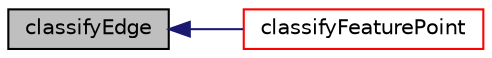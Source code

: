 digraph "classifyEdge"
{
  bgcolor="transparent";
  edge [fontname="Helvetica",fontsize="10",labelfontname="Helvetica",labelfontsize="10"];
  node [fontname="Helvetica",fontsize="10",shape=record];
  rankdir="LR";
  Node1 [label="classifyEdge",height=0.2,width=0.4,color="black", fillcolor="grey75", style="filled", fontcolor="black"];
  Node1 -> Node2 [dir="back",color="midnightblue",fontsize="10",style="solid",fontname="Helvetica"];
  Node2 [label="classifyFeaturePoint",height=0.2,width=0.4,color="red",URL="$a00711.html#a6325212d06461d390354e22f8d7956cc",tooltip="Classify the type of feature point. Requires valid stored member. "];
}

